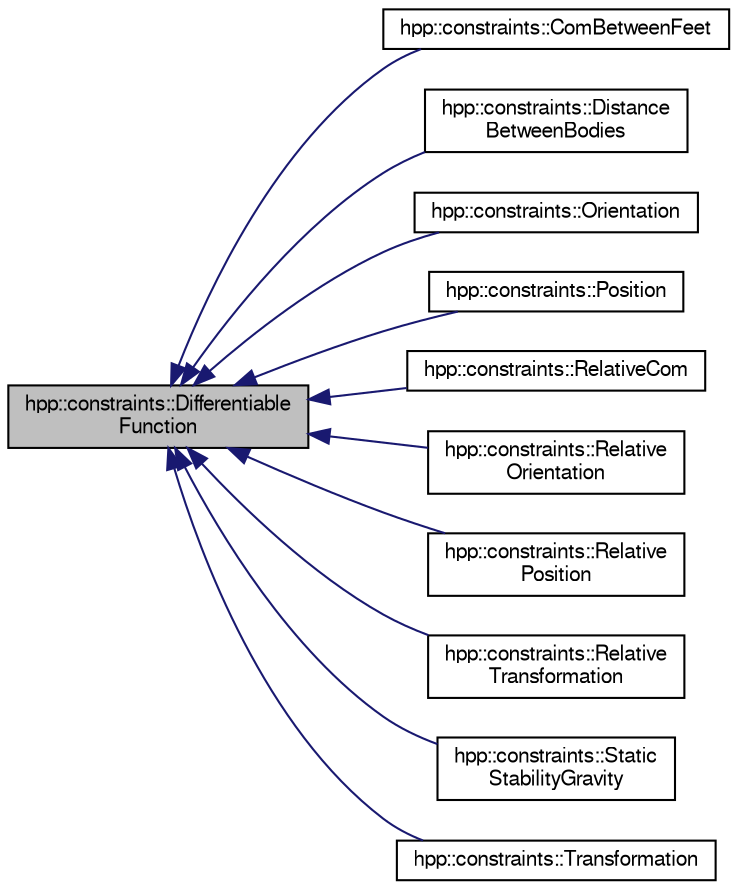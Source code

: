 digraph "hpp::constraints::DifferentiableFunction"
{
  edge [fontname="FreeSans",fontsize="10",labelfontname="FreeSans",labelfontsize="10"];
  node [fontname="FreeSans",fontsize="10",shape=record];
  rankdir="LR";
  Node1 [label="hpp::constraints::Differentiable\lFunction",height=0.2,width=0.4,color="black", fillcolor="grey75", style="filled" fontcolor="black"];
  Node1 -> Node2 [dir="back",color="midnightblue",fontsize="10",style="solid",fontname="FreeSans"];
  Node2 [label="hpp::constraints::ComBetweenFeet",height=0.2,width=0.4,color="black", fillcolor="white", style="filled",URL="$a00004.html",tooltip="Constraint on the relative position of the center of mass. "];
  Node1 -> Node3 [dir="back",color="midnightblue",fontsize="10",style="solid",fontname="FreeSans"];
  Node3 [label="hpp::constraints::Distance\lBetweenBodies",height=0.2,width=0.4,color="black", fillcolor="white", style="filled",URL="$a00008.html",tooltip="Distance between two sets of objects. "];
  Node1 -> Node4 [dir="back",color="midnightblue",fontsize="10",style="solid",fontname="FreeSans"];
  Node4 [label="hpp::constraints::Orientation",height=0.2,width=0.4,color="black", fillcolor="white", style="filled",URL="$a00010.html",tooltip="Constraint on the orientation of a robot joint. "];
  Node1 -> Node5 [dir="back",color="midnightblue",fontsize="10",style="solid",fontname="FreeSans"];
  Node5 [label="hpp::constraints::Position",height=0.2,width=0.4,color="black", fillcolor="white", style="filled",URL="$a00014.html",tooltip="Constraint on the position of a robot point. "];
  Node1 -> Node6 [dir="back",color="midnightblue",fontsize="10",style="solid",fontname="FreeSans"];
  Node6 [label="hpp::constraints::RelativeCom",height=0.2,width=0.4,color="black", fillcolor="white", style="filled",URL="$a00015.html",tooltip="Constraint on the relative position of the center of mass. "];
  Node1 -> Node7 [dir="back",color="midnightblue",fontsize="10",style="solid",fontname="FreeSans"];
  Node7 [label="hpp::constraints::Relative\lOrientation",height=0.2,width=0.4,color="black", fillcolor="white", style="filled",URL="$a00016.html",tooltip="Constraint on the relative orientation of two robot joints. "];
  Node1 -> Node8 [dir="back",color="midnightblue",fontsize="10",style="solid",fontname="FreeSans"];
  Node8 [label="hpp::constraints::Relative\lPosition",height=0.2,width=0.4,color="black", fillcolor="white", style="filled",URL="$a00017.html",tooltip="Constraint on the relative position of two robot joints. "];
  Node1 -> Node9 [dir="back",color="midnightblue",fontsize="10",style="solid",fontname="FreeSans"];
  Node9 [label="hpp::constraints::Relative\lTransformation",height=0.2,width=0.4,color="black", fillcolor="white", style="filled",URL="$a00018.html",tooltip="Constraint on the relative transformation of two robot joints. "];
  Node1 -> Node10 [dir="back",color="midnightblue",fontsize="10",style="solid",fontname="FreeSans"];
  Node10 [label="hpp::constraints::Static\lStabilityGravity",height=0.2,width=0.4,color="black", fillcolor="white", style="filled",URL="$a00021.html"];
  Node1 -> Node11 [dir="back",color="midnightblue",fontsize="10",style="solid",fontname="FreeSans"];
  Node11 [label="hpp::constraints::Transformation",height=0.2,width=0.4,color="black", fillcolor="white", style="filled",URL="$a00023.html",tooltip="Constraint on the transformation of one robot joint. "];
}

